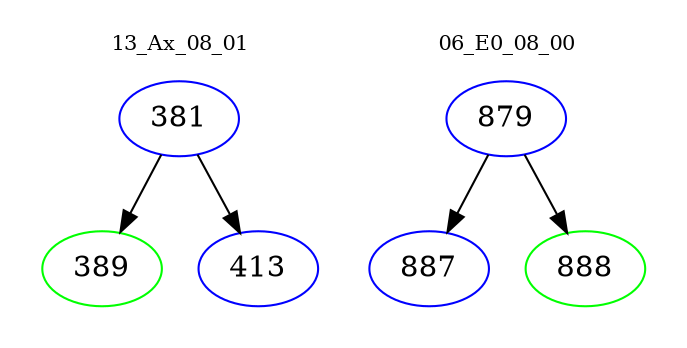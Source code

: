 digraph{
subgraph cluster_0 {
color = white
label = "13_Ax_08_01";
fontsize=10;
T0_381 [label="381", color="blue"]
T0_381 -> T0_389 [color="black"]
T0_389 [label="389", color="green"]
T0_381 -> T0_413 [color="black"]
T0_413 [label="413", color="blue"]
}
subgraph cluster_1 {
color = white
label = "06_E0_08_00";
fontsize=10;
T1_879 [label="879", color="blue"]
T1_879 -> T1_887 [color="black"]
T1_887 [label="887", color="blue"]
T1_879 -> T1_888 [color="black"]
T1_888 [label="888", color="green"]
}
}
